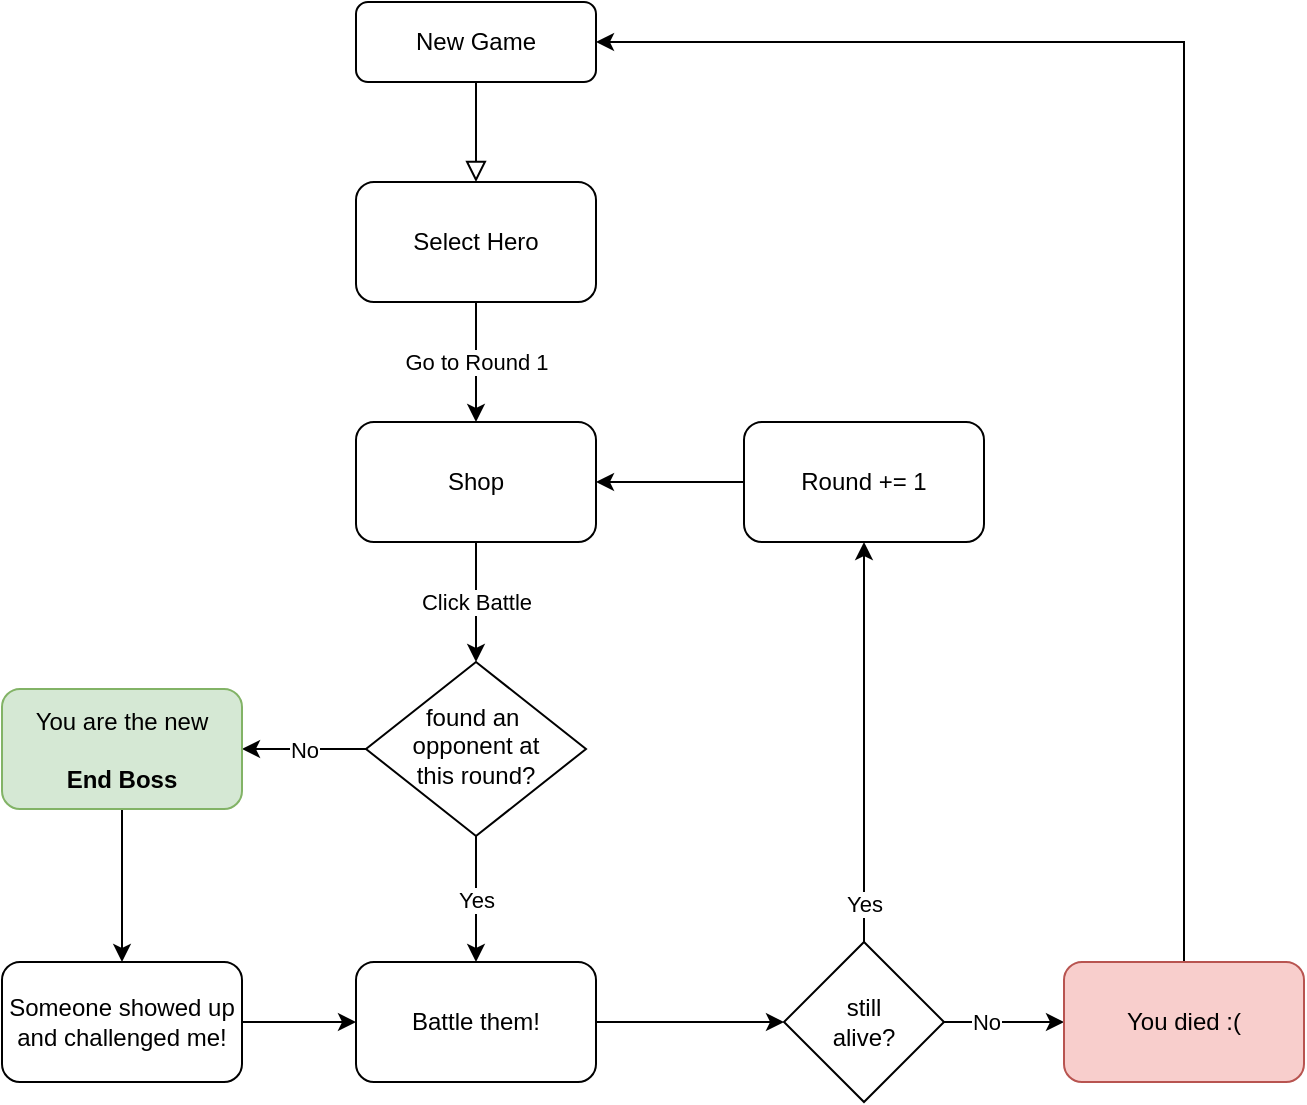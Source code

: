 <mxfile version="20.3.6" type="device"><diagram id="C5RBs43oDa-KdzZeNtuy" name="Page-1"><mxGraphModel dx="1281" dy="783" grid="0" gridSize="10" guides="1" tooltips="1" connect="1" arrows="1" fold="1" page="1" pageScale="1" pageWidth="827" pageHeight="1169" math="0" shadow="0"><root><mxCell id="WIyWlLk6GJQsqaUBKTNV-0"/><mxCell id="WIyWlLk6GJQsqaUBKTNV-1" parent="WIyWlLk6GJQsqaUBKTNV-0"/><mxCell id="WIyWlLk6GJQsqaUBKTNV-2" value="" style="rounded=0;html=1;jettySize=auto;orthogonalLoop=1;fontSize=11;endArrow=block;endFill=0;endSize=8;strokeWidth=1;shadow=0;labelBackgroundColor=none;edgeStyle=orthogonalEdgeStyle;entryX=0.5;entryY=0;entryDx=0;entryDy=0;" parent="WIyWlLk6GJQsqaUBKTNV-1" source="WIyWlLk6GJQsqaUBKTNV-3" target="Xh7-HizU-8TK5n2z3qmf-0" edge="1"><mxGeometry relative="1" as="geometry"/></mxCell><mxCell id="WIyWlLk6GJQsqaUBKTNV-3" value="New Game" style="rounded=1;whiteSpace=wrap;html=1;fontSize=12;glass=0;strokeWidth=1;shadow=0;" parent="WIyWlLk6GJQsqaUBKTNV-1" vertex="1"><mxGeometry x="256" y="52" width="120" height="40" as="geometry"/></mxCell><mxCell id="RVScQt_F1vGGtAANNLFN-3" value="Yes" style="edgeStyle=orthogonalEdgeStyle;rounded=0;orthogonalLoop=1;jettySize=auto;html=1;" edge="1" parent="WIyWlLk6GJQsqaUBKTNV-1" source="WIyWlLk6GJQsqaUBKTNV-6" target="Xh7-HizU-8TK5n2z3qmf-4"><mxGeometry relative="1" as="geometry"/></mxCell><mxCell id="RVScQt_F1vGGtAANNLFN-4" value="No" style="edgeStyle=orthogonalEdgeStyle;rounded=0;orthogonalLoop=1;jettySize=auto;html=1;" edge="1" parent="WIyWlLk6GJQsqaUBKTNV-1" source="WIyWlLk6GJQsqaUBKTNV-6" target="WIyWlLk6GJQsqaUBKTNV-7"><mxGeometry relative="1" as="geometry"/></mxCell><mxCell id="WIyWlLk6GJQsqaUBKTNV-6" value="found an&amp;nbsp;&lt;br&gt;opponent at&lt;br&gt;this round?" style="rhombus;whiteSpace=wrap;html=1;shadow=0;fontFamily=Helvetica;fontSize=12;align=center;strokeWidth=1;spacing=6;spacingTop=-4;" parent="WIyWlLk6GJQsqaUBKTNV-1" vertex="1"><mxGeometry x="261" y="382" width="110" height="87" as="geometry"/></mxCell><mxCell id="RVScQt_F1vGGtAANNLFN-1" style="edgeStyle=orthogonalEdgeStyle;rounded=0;orthogonalLoop=1;jettySize=auto;html=1;" edge="1" parent="WIyWlLk6GJQsqaUBKTNV-1" source="WIyWlLk6GJQsqaUBKTNV-7" target="RVScQt_F1vGGtAANNLFN-0"><mxGeometry relative="1" as="geometry"/></mxCell><mxCell id="WIyWlLk6GJQsqaUBKTNV-7" value="You are the new&lt;br&gt;&lt;br&gt;&lt;b&gt;End Boss&lt;/b&gt;" style="rounded=1;whiteSpace=wrap;html=1;fontSize=12;glass=0;strokeWidth=1;shadow=0;fillColor=#d5e8d4;strokeColor=#82b366;" parent="WIyWlLk6GJQsqaUBKTNV-1" vertex="1"><mxGeometry x="79" y="395.5" width="120" height="60" as="geometry"/></mxCell><mxCell id="Xh7-HizU-8TK5n2z3qmf-2" value="Go to Round 1" style="edgeStyle=orthogonalEdgeStyle;rounded=0;orthogonalLoop=1;jettySize=auto;html=1;" parent="WIyWlLk6GJQsqaUBKTNV-1" source="Xh7-HizU-8TK5n2z3qmf-0" target="Xh7-HizU-8TK5n2z3qmf-1" edge="1"><mxGeometry relative="1" as="geometry"/></mxCell><mxCell id="Xh7-HizU-8TK5n2z3qmf-0" value="Select Hero" style="rounded=1;whiteSpace=wrap;html=1;" parent="WIyWlLk6GJQsqaUBKTNV-1" vertex="1"><mxGeometry x="256" y="142" width="120" height="60" as="geometry"/></mxCell><mxCell id="Xh7-HizU-8TK5n2z3qmf-3" value="Click Battle" style="edgeStyle=orthogonalEdgeStyle;rounded=0;orthogonalLoop=1;jettySize=auto;html=1;" parent="WIyWlLk6GJQsqaUBKTNV-1" source="Xh7-HizU-8TK5n2z3qmf-1" target="WIyWlLk6GJQsqaUBKTNV-6" edge="1"><mxGeometry relative="1" as="geometry"/></mxCell><mxCell id="Xh7-HizU-8TK5n2z3qmf-1" value="Shop" style="rounded=1;whiteSpace=wrap;html=1;" parent="WIyWlLk6GJQsqaUBKTNV-1" vertex="1"><mxGeometry x="256" y="262" width="120" height="60" as="geometry"/></mxCell><mxCell id="Xh7-HizU-8TK5n2z3qmf-10" style="edgeStyle=orthogonalEdgeStyle;rounded=0;orthogonalLoop=1;jettySize=auto;html=1;" parent="WIyWlLk6GJQsqaUBKTNV-1" source="Xh7-HizU-8TK5n2z3qmf-4" target="Xh7-HizU-8TK5n2z3qmf-5" edge="1"><mxGeometry relative="1" as="geometry"/></mxCell><mxCell id="Xh7-HizU-8TK5n2z3qmf-4" value="Battle them!" style="rounded=1;whiteSpace=wrap;html=1;" parent="WIyWlLk6GJQsqaUBKTNV-1" vertex="1"><mxGeometry x="256" y="532" width="120" height="60" as="geometry"/></mxCell><mxCell id="Xh7-HizU-8TK5n2z3qmf-15" value="No" style="edgeStyle=orthogonalEdgeStyle;rounded=0;orthogonalLoop=1;jettySize=auto;html=1;" parent="WIyWlLk6GJQsqaUBKTNV-1" source="Xh7-HizU-8TK5n2z3qmf-5" target="Xh7-HizU-8TK5n2z3qmf-14" edge="1"><mxGeometry x="-0.3" relative="1" as="geometry"><mxPoint as="offset"/></mxGeometry></mxCell><mxCell id="Xh7-HizU-8TK5n2z3qmf-17" value="Yes" style="edgeStyle=orthogonalEdgeStyle;rounded=0;orthogonalLoop=1;jettySize=auto;html=1;" parent="WIyWlLk6GJQsqaUBKTNV-1" source="Xh7-HizU-8TK5n2z3qmf-5" target="Xh7-HizU-8TK5n2z3qmf-18" edge="1"><mxGeometry x="-0.81" relative="1" as="geometry"><mxPoint x="510" y="412" as="targetPoint"/><mxPoint as="offset"/></mxGeometry></mxCell><mxCell id="Xh7-HizU-8TK5n2z3qmf-5" value="still&lt;br&gt;alive?" style="rhombus;whiteSpace=wrap;html=1;" parent="WIyWlLk6GJQsqaUBKTNV-1" vertex="1"><mxGeometry x="470" y="522" width="80" height="80" as="geometry"/></mxCell><mxCell id="Xh7-HizU-8TK5n2z3qmf-16" style="edgeStyle=orthogonalEdgeStyle;rounded=0;orthogonalLoop=1;jettySize=auto;html=1;entryX=1;entryY=0.5;entryDx=0;entryDy=0;" parent="WIyWlLk6GJQsqaUBKTNV-1" source="Xh7-HizU-8TK5n2z3qmf-14" target="WIyWlLk6GJQsqaUBKTNV-3" edge="1"><mxGeometry relative="1" as="geometry"><Array as="points"><mxPoint x="670" y="72"/></Array></mxGeometry></mxCell><mxCell id="Xh7-HizU-8TK5n2z3qmf-14" value="You died :(" style="rounded=1;whiteSpace=wrap;html=1;fillColor=#f8cecc;strokeColor=#b85450;" parent="WIyWlLk6GJQsqaUBKTNV-1" vertex="1"><mxGeometry x="610" y="532" width="120" height="60" as="geometry"/></mxCell><mxCell id="Xh7-HizU-8TK5n2z3qmf-19" style="edgeStyle=orthogonalEdgeStyle;rounded=0;orthogonalLoop=1;jettySize=auto;html=1;entryX=1;entryY=0.5;entryDx=0;entryDy=0;" parent="WIyWlLk6GJQsqaUBKTNV-1" source="Xh7-HizU-8TK5n2z3qmf-18" target="Xh7-HizU-8TK5n2z3qmf-1" edge="1"><mxGeometry relative="1" as="geometry"/></mxCell><mxCell id="Xh7-HizU-8TK5n2z3qmf-18" value="Round += 1" style="rounded=1;whiteSpace=wrap;html=1;" parent="WIyWlLk6GJQsqaUBKTNV-1" vertex="1"><mxGeometry x="450" y="262" width="120" height="60" as="geometry"/></mxCell><mxCell id="RVScQt_F1vGGtAANNLFN-2" style="edgeStyle=orthogonalEdgeStyle;rounded=0;orthogonalLoop=1;jettySize=auto;html=1;" edge="1" parent="WIyWlLk6GJQsqaUBKTNV-1" source="RVScQt_F1vGGtAANNLFN-0"><mxGeometry relative="1" as="geometry"><mxPoint x="256" y="562" as="targetPoint"/></mxGeometry></mxCell><mxCell id="RVScQt_F1vGGtAANNLFN-0" value="Someone showed up and challenged me!" style="rounded=1;whiteSpace=wrap;html=1;" vertex="1" parent="WIyWlLk6GJQsqaUBKTNV-1"><mxGeometry x="79" y="532" width="120" height="60" as="geometry"/></mxCell></root></mxGraphModel></diagram></mxfile>